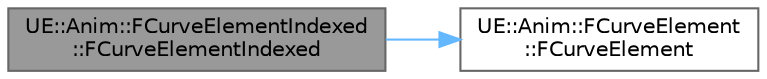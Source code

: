 digraph "UE::Anim::FCurveElementIndexed::FCurveElementIndexed"
{
 // INTERACTIVE_SVG=YES
 // LATEX_PDF_SIZE
  bgcolor="transparent";
  edge [fontname=Helvetica,fontsize=10,labelfontname=Helvetica,labelfontsize=10];
  node [fontname=Helvetica,fontsize=10,shape=box,height=0.2,width=0.4];
  rankdir="LR";
  Node1 [id="Node000001",label="UE::Anim::FCurveElementIndexed\l::FCurveElementIndexed",height=0.2,width=0.4,color="gray40", fillcolor="grey60", style="filled", fontcolor="black",tooltip=" "];
  Node1 -> Node2 [id="edge1_Node000001_Node000002",color="steelblue1",style="solid",tooltip=" "];
  Node2 [id="Node000002",label="UE::Anim::FCurveElement\l::FCurveElement",height=0.2,width=0.4,color="grey40", fillcolor="white", style="filled",URL="$d0/d68/structUE_1_1Anim_1_1FCurveElement.html#a1b7f1a4ebe304621a24cb477026385f1",tooltip=" "];
}
